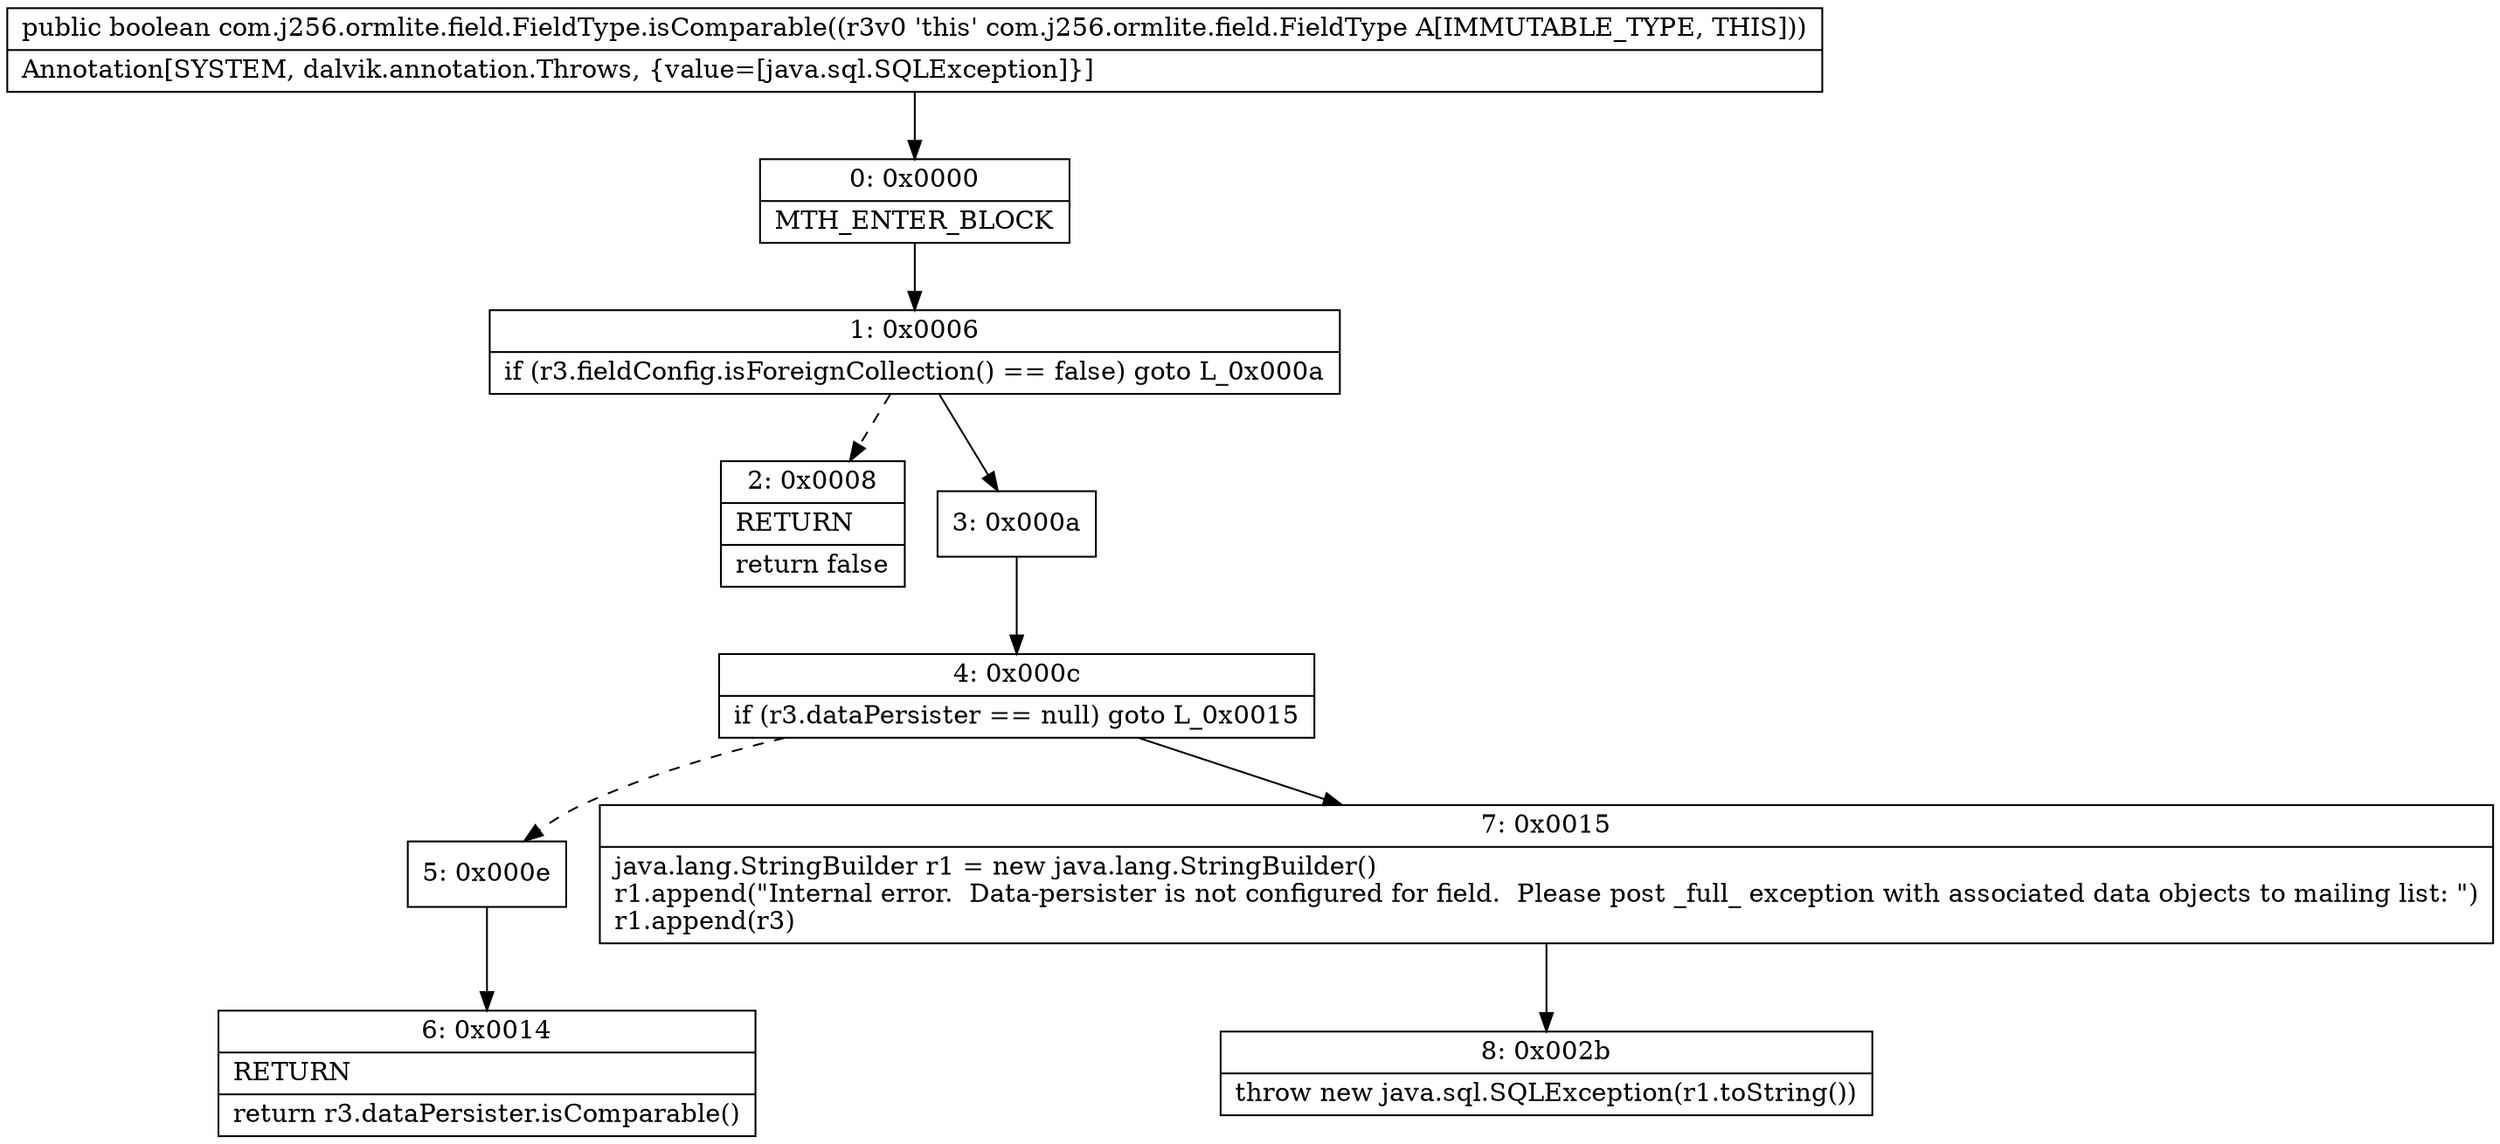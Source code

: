 digraph "CFG forcom.j256.ormlite.field.FieldType.isComparable()Z" {
Node_0 [shape=record,label="{0\:\ 0x0000|MTH_ENTER_BLOCK\l}"];
Node_1 [shape=record,label="{1\:\ 0x0006|if (r3.fieldConfig.isForeignCollection() == false) goto L_0x000a\l}"];
Node_2 [shape=record,label="{2\:\ 0x0008|RETURN\l|return false\l}"];
Node_3 [shape=record,label="{3\:\ 0x000a}"];
Node_4 [shape=record,label="{4\:\ 0x000c|if (r3.dataPersister == null) goto L_0x0015\l}"];
Node_5 [shape=record,label="{5\:\ 0x000e}"];
Node_6 [shape=record,label="{6\:\ 0x0014|RETURN\l|return r3.dataPersister.isComparable()\l}"];
Node_7 [shape=record,label="{7\:\ 0x0015|java.lang.StringBuilder r1 = new java.lang.StringBuilder()\lr1.append(\"Internal error.  Data\-persister is not configured for field.  Please post _full_ exception with associated data objects to mailing list: \")\lr1.append(r3)\l}"];
Node_8 [shape=record,label="{8\:\ 0x002b|throw new java.sql.SQLException(r1.toString())\l}"];
MethodNode[shape=record,label="{public boolean com.j256.ormlite.field.FieldType.isComparable((r3v0 'this' com.j256.ormlite.field.FieldType A[IMMUTABLE_TYPE, THIS]))  | Annotation[SYSTEM, dalvik.annotation.Throws, \{value=[java.sql.SQLException]\}]\l}"];
MethodNode -> Node_0;
Node_0 -> Node_1;
Node_1 -> Node_2[style=dashed];
Node_1 -> Node_3;
Node_3 -> Node_4;
Node_4 -> Node_5[style=dashed];
Node_4 -> Node_7;
Node_5 -> Node_6;
Node_7 -> Node_8;
}

